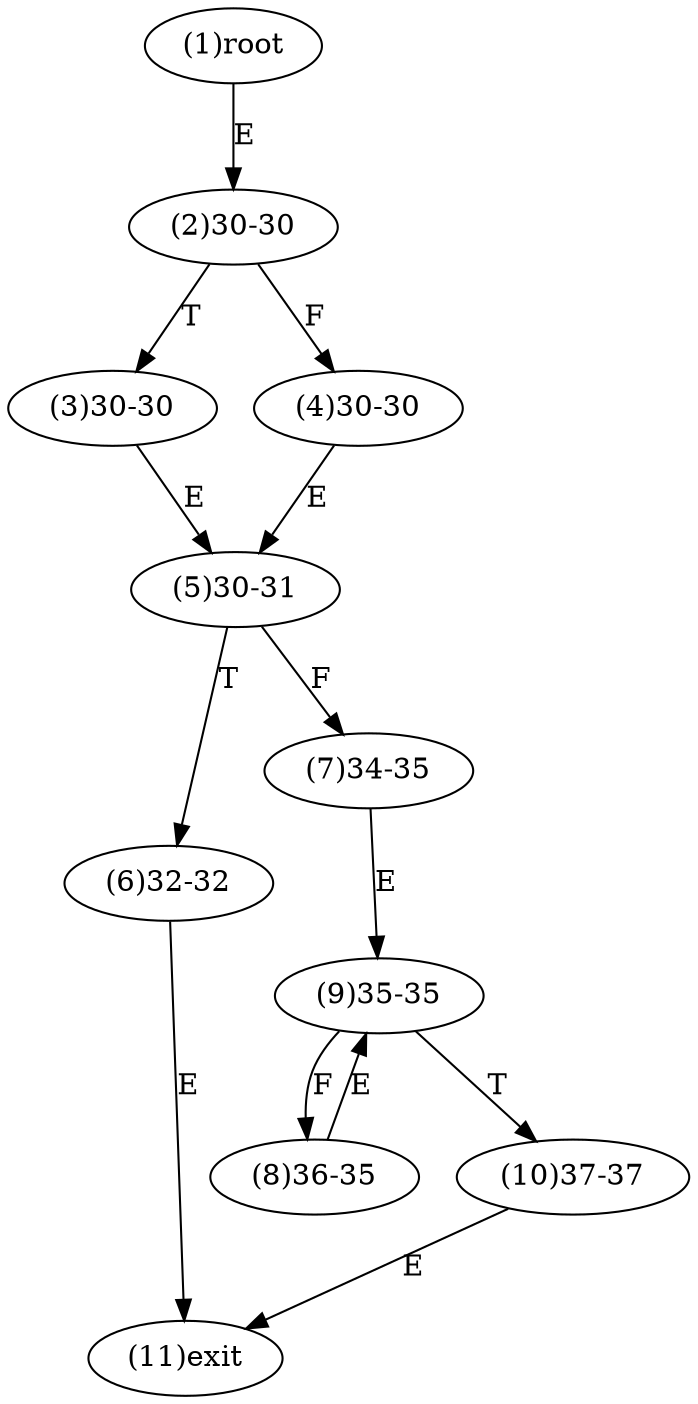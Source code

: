 digraph "" { 
1[ label="(1)root"];
2[ label="(2)30-30"];
3[ label="(3)30-30"];
4[ label="(4)30-30"];
5[ label="(5)30-31"];
6[ label="(6)32-32"];
7[ label="(7)34-35"];
8[ label="(8)36-35"];
9[ label="(9)35-35"];
10[ label="(10)37-37"];
11[ label="(11)exit"];
1->2[ label="E"];
2->4[ label="F"];
2->3[ label="T"];
3->5[ label="E"];
4->5[ label="E"];
5->7[ label="F"];
5->6[ label="T"];
6->11[ label="E"];
7->9[ label="E"];
8->9[ label="E"];
9->8[ label="F"];
9->10[ label="T"];
10->11[ label="E"];
}